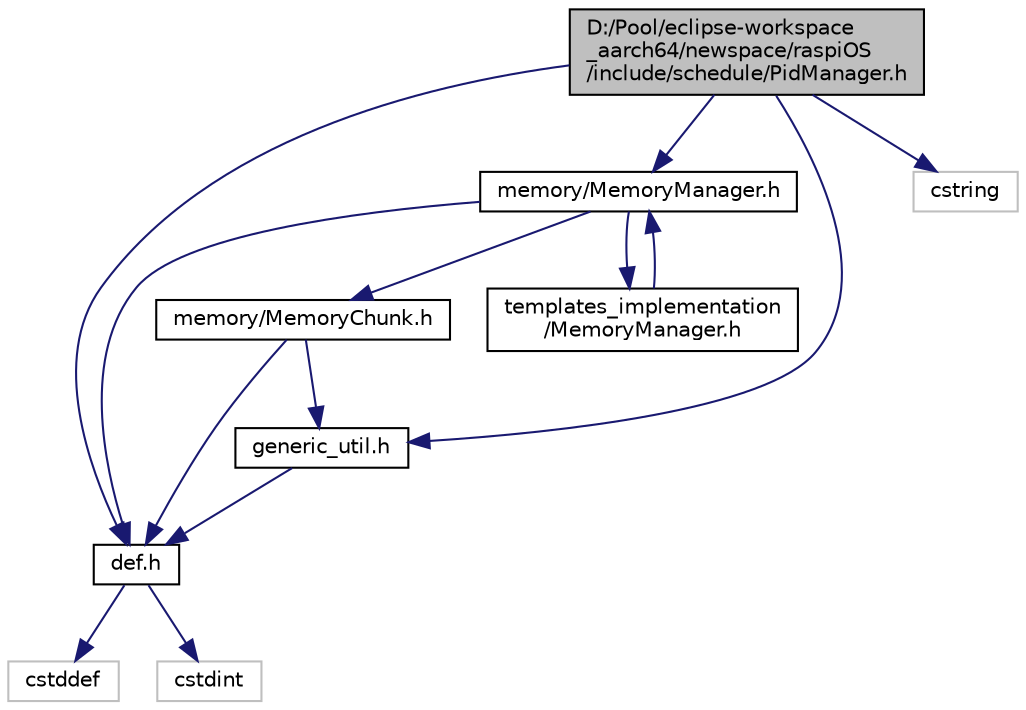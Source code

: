 digraph "D:/Pool/eclipse-workspace_aarch64/newspace/raspiOS/include/schedule/PidManager.h"
{
  edge [fontname="Helvetica",fontsize="10",labelfontname="Helvetica",labelfontsize="10"];
  node [fontname="Helvetica",fontsize="10",shape=record];
  Node2353 [label="D:/Pool/eclipse-workspace\l_aarch64/newspace/raspiOS\l/include/schedule/PidManager.h",height=0.2,width=0.4,color="black", fillcolor="grey75", style="filled", fontcolor="black"];
  Node2353 -> Node2354 [color="midnightblue",fontsize="10",style="solid",fontname="Helvetica"];
  Node2354 [label="def.h",height=0.2,width=0.4,color="black", fillcolor="white", style="filled",URL="$d4/da4/def_8h.html"];
  Node2354 -> Node2355 [color="midnightblue",fontsize="10",style="solid",fontname="Helvetica"];
  Node2355 [label="cstddef",height=0.2,width=0.4,color="grey75", fillcolor="white", style="filled"];
  Node2354 -> Node2356 [color="midnightblue",fontsize="10",style="solid",fontname="Helvetica"];
  Node2356 [label="cstdint",height=0.2,width=0.4,color="grey75", fillcolor="white", style="filled"];
  Node2353 -> Node2357 [color="midnightblue",fontsize="10",style="solid",fontname="Helvetica"];
  Node2357 [label="memory/MemoryManager.h",height=0.2,width=0.4,color="black", fillcolor="white", style="filled",URL="$d6/d76/memory_2_memory_manager_8h.html"];
  Node2357 -> Node2354 [color="midnightblue",fontsize="10",style="solid",fontname="Helvetica"];
  Node2357 -> Node2358 [color="midnightblue",fontsize="10",style="solid",fontname="Helvetica"];
  Node2358 [label="memory/MemoryChunk.h",height=0.2,width=0.4,color="black", fillcolor="white", style="filled",URL="$d9/df6/_memory_chunk_8h.html"];
  Node2358 -> Node2354 [color="midnightblue",fontsize="10",style="solid",fontname="Helvetica"];
  Node2358 -> Node2359 [color="midnightblue",fontsize="10",style="solid",fontname="Helvetica"];
  Node2359 [label="generic_util.h",height=0.2,width=0.4,color="black", fillcolor="white", style="filled",URL="$d6/d93/generic__util_8h.html"];
  Node2359 -> Node2354 [color="midnightblue",fontsize="10",style="solid",fontname="Helvetica"];
  Node2357 -> Node2360 [color="midnightblue",fontsize="10",style="solid",fontname="Helvetica"];
  Node2360 [label="templates_implementation\l/MemoryManager.h",height=0.2,width=0.4,color="black", fillcolor="white", style="filled",URL="$dd/d2b/templates__implementation_2_memory_manager_8h.html"];
  Node2360 -> Node2357 [color="midnightblue",fontsize="10",style="solid",fontname="Helvetica"];
  Node2353 -> Node2359 [color="midnightblue",fontsize="10",style="solid",fontname="Helvetica"];
  Node2353 -> Node2361 [color="midnightblue",fontsize="10",style="solid",fontname="Helvetica"];
  Node2361 [label="cstring",height=0.2,width=0.4,color="grey75", fillcolor="white", style="filled"];
}

